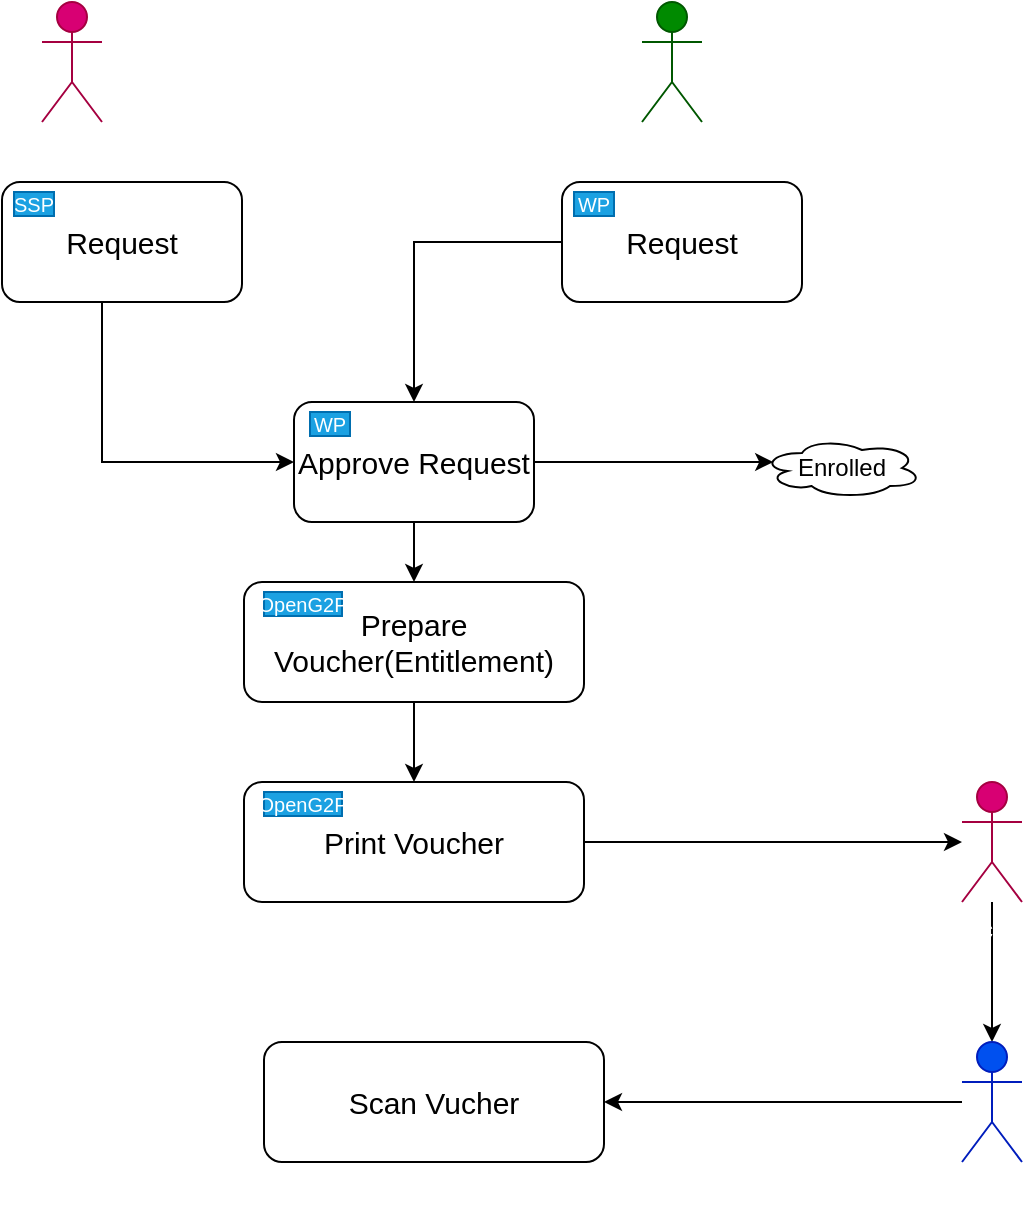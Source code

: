 <mxfile version="21.1.2" type="github">
  <diagram name="Page-1" id="4CPgPNE-6awET73HkTQn">
    <mxGraphModel dx="1434" dy="834" grid="1" gridSize="10" guides="1" tooltips="1" connect="1" arrows="1" fold="1" page="1" pageScale="1" pageWidth="1100" pageHeight="800" math="0" shadow="0">
      <root>
        <mxCell id="0" />
        <mxCell id="1" parent="0" />
        <mxCell id="8cWyVWaOQBvI74vChej5-13" style="edgeStyle=orthogonalEdgeStyle;rounded=0;orthogonalLoop=1;jettySize=auto;html=1;" edge="1" parent="1" source="8cWyVWaOQBvI74vChej5-1" target="8cWyVWaOQBvI74vChej5-5">
          <mxGeometry relative="1" as="geometry" />
        </mxCell>
        <mxCell id="8cWyVWaOQBvI74vChej5-1" value="Request" style="rounded=1;whiteSpace=wrap;html=1;fontSize=15;" vertex="1" parent="1">
          <mxGeometry x="520" y="120" width="120" height="60" as="geometry" />
        </mxCell>
        <mxCell id="8cWyVWaOQBvI74vChej5-2" value="WP" style="text;html=1;strokeColor=#006EAF;fillColor=#1ba1e2;align=center;verticalAlign=middle;whiteSpace=wrap;rounded=0;fontColor=#ffffff;fontSize=10;" vertex="1" parent="1">
          <mxGeometry x="526" y="125" width="20" height="12" as="geometry" />
        </mxCell>
        <mxCell id="8cWyVWaOQBvI74vChej5-8" style="edgeStyle=orthogonalEdgeStyle;rounded=0;orthogonalLoop=1;jettySize=auto;html=1;entryX=0;entryY=0.5;entryDx=0;entryDy=0;" edge="1" parent="1" source="8cWyVWaOQBvI74vChej5-3" target="8cWyVWaOQBvI74vChej5-5">
          <mxGeometry relative="1" as="geometry">
            <Array as="points">
              <mxPoint x="290" y="260" />
            </Array>
          </mxGeometry>
        </mxCell>
        <mxCell id="8cWyVWaOQBvI74vChej5-3" value="Request" style="rounded=1;whiteSpace=wrap;html=1;fontSize=15;" vertex="1" parent="1">
          <mxGeometry x="240" y="120" width="120" height="60" as="geometry" />
        </mxCell>
        <mxCell id="8cWyVWaOQBvI74vChej5-4" value="SSP" style="text;html=1;strokeColor=#006EAF;fillColor=#1ba1e2;align=center;verticalAlign=middle;whiteSpace=wrap;rounded=0;fontColor=#ffffff;fontSize=10;" vertex="1" parent="1">
          <mxGeometry x="246" y="125" width="20" height="12" as="geometry" />
        </mxCell>
        <mxCell id="8cWyVWaOQBvI74vChej5-14" style="edgeStyle=orthogonalEdgeStyle;rounded=0;orthogonalLoop=1;jettySize=auto;html=1;entryX=0.07;entryY=0.4;entryDx=0;entryDy=0;entryPerimeter=0;" edge="1" parent="1" source="8cWyVWaOQBvI74vChej5-5" target="8cWyVWaOQBvI74vChej5-11">
          <mxGeometry relative="1" as="geometry" />
        </mxCell>
        <mxCell id="8cWyVWaOQBvI74vChej5-16" value="" style="edgeStyle=orthogonalEdgeStyle;rounded=0;orthogonalLoop=1;jettySize=auto;html=1;" edge="1" parent="1" source="8cWyVWaOQBvI74vChej5-5" target="8cWyVWaOQBvI74vChej5-15">
          <mxGeometry relative="1" as="geometry" />
        </mxCell>
        <mxCell id="8cWyVWaOQBvI74vChej5-5" value="Approve Request" style="rounded=1;whiteSpace=wrap;html=1;fontSize=15;" vertex="1" parent="1">
          <mxGeometry x="386" y="230" width="120" height="60" as="geometry" />
        </mxCell>
        <mxCell id="8cWyVWaOQBvI74vChej5-6" value="WP" style="text;html=1;strokeColor=#006EAF;fillColor=#1ba1e2;align=center;verticalAlign=middle;whiteSpace=wrap;rounded=0;fontColor=#ffffff;fontSize=10;" vertex="1" parent="1">
          <mxGeometry x="394" y="235" width="20" height="12" as="geometry" />
        </mxCell>
        <mxCell id="8cWyVWaOQBvI74vChej5-11" value="Enrolled" style="ellipse;shape=cloud;whiteSpace=wrap;html=1;" vertex="1" parent="1">
          <mxGeometry x="620" y="248" width="80" height="30" as="geometry" />
        </mxCell>
        <mxCell id="8cWyVWaOQBvI74vChej5-20" value="" style="edgeStyle=orthogonalEdgeStyle;rounded=0;orthogonalLoop=1;jettySize=auto;html=1;" edge="1" parent="1" source="8cWyVWaOQBvI74vChej5-15" target="8cWyVWaOQBvI74vChej5-19">
          <mxGeometry relative="1" as="geometry" />
        </mxCell>
        <mxCell id="8cWyVWaOQBvI74vChej5-15" value="Prepare Voucher(Entitlement)" style="rounded=1;whiteSpace=wrap;html=1;fontSize=15;" vertex="1" parent="1">
          <mxGeometry x="361" y="320" width="170" height="60" as="geometry" />
        </mxCell>
        <mxCell id="8cWyVWaOQBvI74vChej5-18" value="OpenG2P" style="text;html=1;strokeColor=#006EAF;fillColor=#1ba1e2;align=center;verticalAlign=middle;whiteSpace=wrap;rounded=0;fontColor=#ffffff;fontSize=10;" vertex="1" parent="1">
          <mxGeometry x="371" y="325" width="39" height="12" as="geometry" />
        </mxCell>
        <mxCell id="8cWyVWaOQBvI74vChej5-25" style="edgeStyle=orthogonalEdgeStyle;rounded=0;orthogonalLoop=1;jettySize=auto;html=1;" edge="1" parent="1" source="8cWyVWaOQBvI74vChej5-19" target="8cWyVWaOQBvI74vChej5-24">
          <mxGeometry relative="1" as="geometry" />
        </mxCell>
        <mxCell id="8cWyVWaOQBvI74vChej5-19" value="Print Voucher" style="rounded=1;whiteSpace=wrap;html=1;fontSize=15;" vertex="1" parent="1">
          <mxGeometry x="361" y="420" width="170" height="60" as="geometry" />
        </mxCell>
        <mxCell id="8cWyVWaOQBvI74vChej5-21" value="OpenG2P" style="text;html=1;strokeColor=#006EAF;fillColor=#1ba1e2;align=center;verticalAlign=middle;whiteSpace=wrap;rounded=0;fontColor=#ffffff;fontSize=10;" vertex="1" parent="1">
          <mxGeometry x="371" y="425" width="39" height="12" as="geometry" />
        </mxCell>
        <mxCell id="8cWyVWaOQBvI74vChej5-22" value="Actor" style="shape=umlActor;verticalLabelPosition=bottom;verticalAlign=top;html=1;outlineConnect=0;fillColor=#008a00;fontColor=#ffffff;strokeColor=#005700;" vertex="1" parent="1">
          <mxGeometry x="560" y="30" width="30" height="60" as="geometry" />
        </mxCell>
        <mxCell id="8cWyVWaOQBvI74vChej5-23" value="Actor" style="shape=umlActor;verticalLabelPosition=bottom;verticalAlign=top;html=1;outlineConnect=0;fillColor=#d80073;fontColor=#ffffff;strokeColor=#A50040;" vertex="1" parent="1">
          <mxGeometry x="260" y="30" width="30" height="60" as="geometry" />
        </mxCell>
        <mxCell id="8cWyVWaOQBvI74vChej5-28" style="edgeStyle=orthogonalEdgeStyle;rounded=0;orthogonalLoop=1;jettySize=auto;html=1;entryX=0.5;entryY=0;entryDx=0;entryDy=0;entryPerimeter=0;" edge="1" parent="1" source="8cWyVWaOQBvI74vChej5-24" target="8cWyVWaOQBvI74vChej5-26">
          <mxGeometry relative="1" as="geometry" />
        </mxCell>
        <mxCell id="8cWyVWaOQBvI74vChej5-24" value="Actor" style="shape=umlActor;verticalLabelPosition=bottom;verticalAlign=top;html=1;outlineConnect=0;fillColor=#d80073;fontColor=#ffffff;strokeColor=#A50040;" vertex="1" parent="1">
          <mxGeometry x="720" y="420" width="30" height="60" as="geometry" />
        </mxCell>
        <mxCell id="8cWyVWaOQBvI74vChej5-29" style="edgeStyle=orthogonalEdgeStyle;rounded=0;orthogonalLoop=1;jettySize=auto;html=1;" edge="1" parent="1" source="8cWyVWaOQBvI74vChej5-26" target="8cWyVWaOQBvI74vChej5-27">
          <mxGeometry relative="1" as="geometry" />
        </mxCell>
        <mxCell id="8cWyVWaOQBvI74vChej5-26" value="Actor" style="shape=umlActor;verticalLabelPosition=bottom;verticalAlign=top;html=1;outlineConnect=0;fillColor=#0050ef;fontColor=#ffffff;strokeColor=#001DBC;" vertex="1" parent="1">
          <mxGeometry x="720" y="550" width="30" height="60" as="geometry" />
        </mxCell>
        <mxCell id="8cWyVWaOQBvI74vChej5-27" value="Scan Vucher" style="rounded=1;whiteSpace=wrap;html=1;fontSize=15;" vertex="1" parent="1">
          <mxGeometry x="371" y="550" width="170" height="60" as="geometry" />
        </mxCell>
      </root>
    </mxGraphModel>
  </diagram>
</mxfile>
